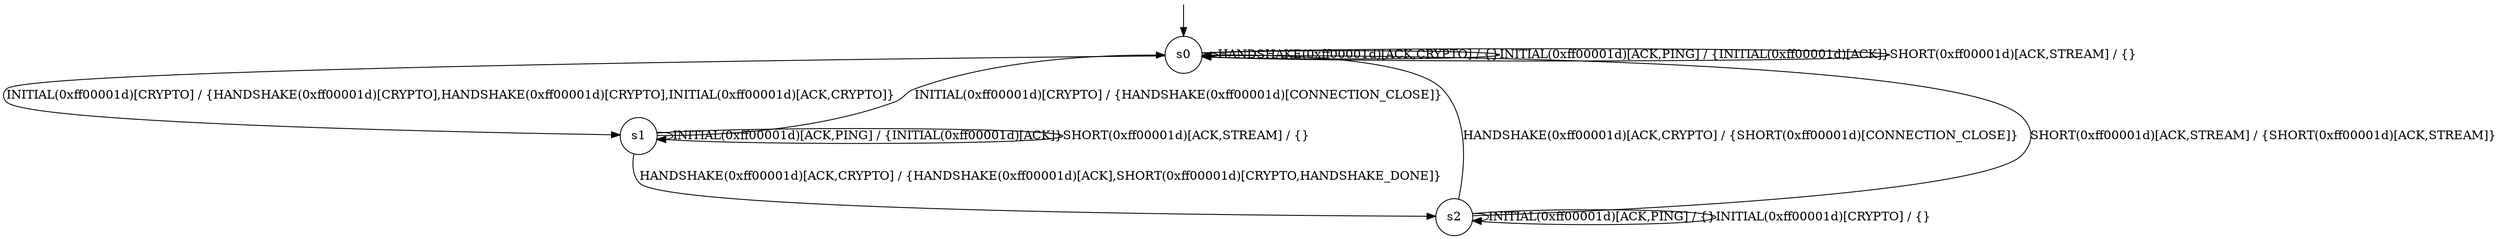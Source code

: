 digraph g {

	s0 [shape="circle" label="s0"];
	s1 [shape="circle" label="s1"];
	s2 [shape="circle" label="s2"];
	s0 -> s0 [label="HANDSHAKE(0xff00001d)[ACK,CRYPTO] / {}"];
	s0 -> s0 [label="INITIAL(0xff00001d)[ACK,PING] / {INITIAL(0xff00001d)[ACK]}"];
	s0 -> s1 [label="INITIAL(0xff00001d)[CRYPTO] / {HANDSHAKE(0xff00001d)[CRYPTO],HANDSHAKE(0xff00001d)[CRYPTO],INITIAL(0xff00001d)[ACK,CRYPTO]}"];
	s0 -> s0 [label="SHORT(0xff00001d)[ACK,STREAM] / {}"];
	s1 -> s2 [label="HANDSHAKE(0xff00001d)[ACK,CRYPTO] / {HANDSHAKE(0xff00001d)[ACK],SHORT(0xff00001d)[CRYPTO,HANDSHAKE_DONE]}"];
	s1 -> s1 [label="INITIAL(0xff00001d)[ACK,PING] / {INITIAL(0xff00001d)[ACK]}"];
	s1 -> s0 [label="INITIAL(0xff00001d)[CRYPTO] / {HANDSHAKE(0xff00001d)[CONNECTION_CLOSE]}"];
	s1 -> s1 [label="SHORT(0xff00001d)[ACK,STREAM] / {}"];
	s2 -> s0 [label="HANDSHAKE(0xff00001d)[ACK,CRYPTO] / {SHORT(0xff00001d)[CONNECTION_CLOSE]}"];
	s2 -> s2 [label="INITIAL(0xff00001d)[ACK,PING] / {}"];
	s2 -> s2 [label="INITIAL(0xff00001d)[CRYPTO] / {}"];
	s2 -> s0 [label="SHORT(0xff00001d)[ACK,STREAM] / {SHORT(0xff00001d)[ACK,STREAM]}"];

__start0 [label="" shape="none" width="0" height="0"];
__start0 -> s0;

}
